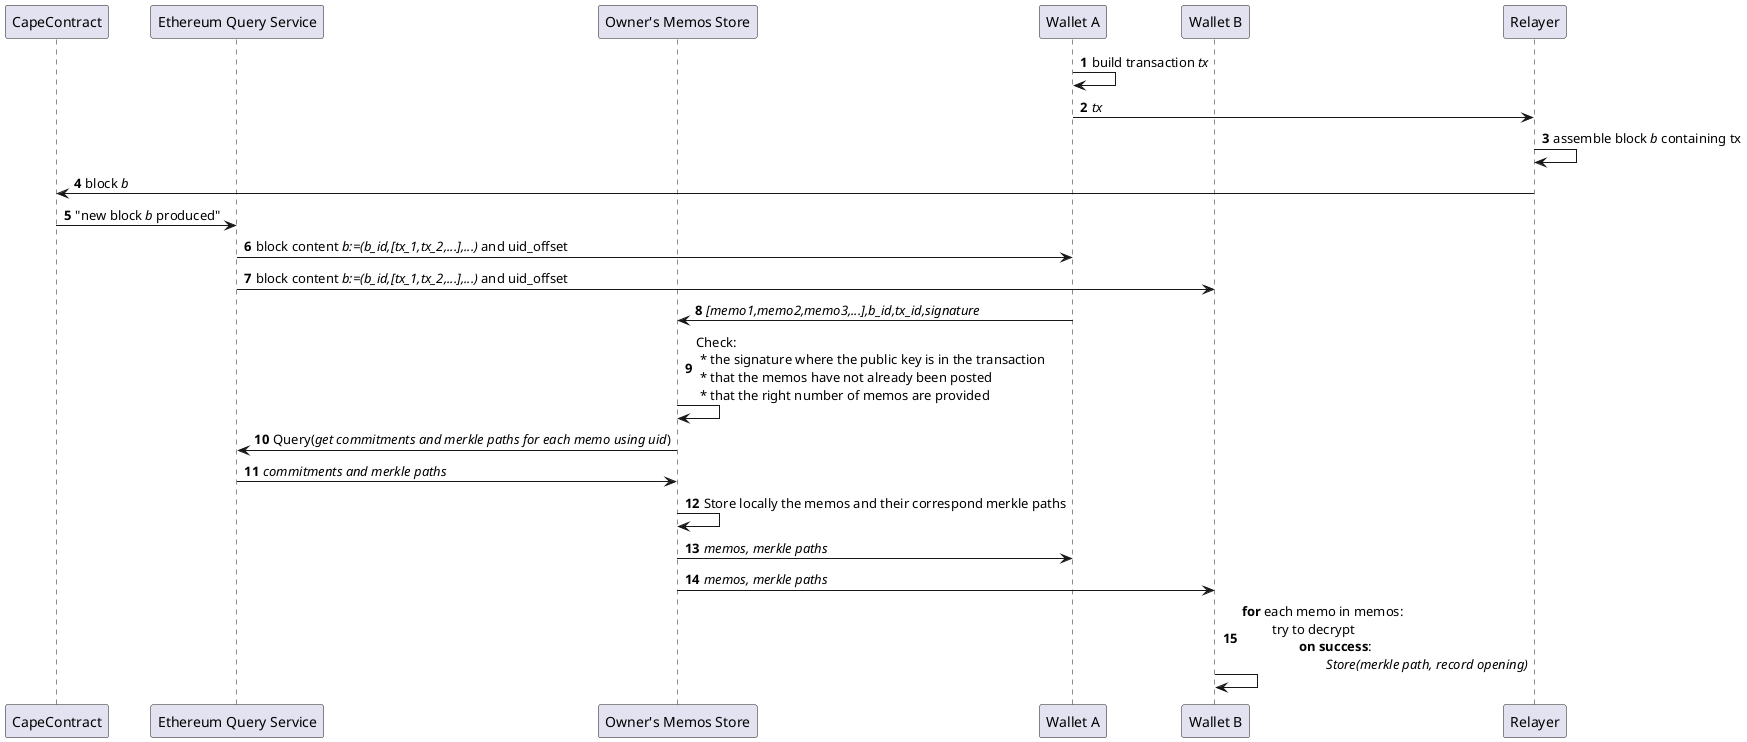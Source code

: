 @startuml
autonumber
participant "CapeContract" as C
participant "Ethereum Query Service" as EQS
participant "Owner's Memos Store" as OMS
participant "Wallet A" as W_A
participant "Wallet B" as W_B
participant "Relayer" as R

W_A -> W_A: build transaction <i>tx</i>
W_A -> R: <i>tx</i>
R -> R: assemble block <i>b</i> containing tx
R -> C: block <i>b</i>
C -> EQS: "new block <i>b</i> produced"
' Different notation for subscription service
EQS -> W_A: block content <i>b:=(b_id,[tx_1,tx_2,...],...)</i> and uid_offset
EQS -> W_B: block content <i>b:=(b_id,[tx_1,tx_2,...],...)</i> and uid_offset
W_A -> OMS: <i>[memo1,memo2,memo3,...],b_id,tx_id,signature</i>
OMS -> OMS: Check: \n * the signature where the public key is in the transaction \n * that the memos have not already been posted \n * that the right number of memos are provided
OMS -> EQS: Query(<i>get commitments and merkle paths for each memo using uid</i>)
EQS -> OMS: <i>commitments and merkle paths</i>
OMS -> OMS: Store locally the memos and their correspond merkle paths
OMS -> W_A: <i>memos, merkle paths</i>
OMS -> W_B: <i>memos, merkle paths</i>
W_B -> W_B: <b>for</b> each memo in memos: \n \t try to decrypt \n  \t\t <b>on success</b>: \n \t\t\t <i>Store(merkle path, record opening)</i>
@enduml
